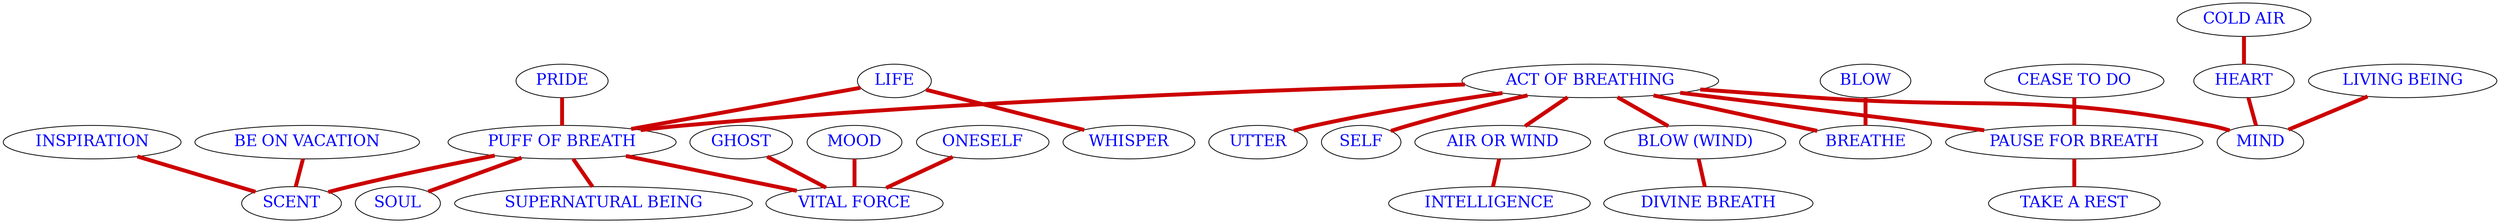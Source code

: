 digraph CausalGraph
{
  splines=true;
  node [fontcolor=blue, fontsize=20];
  "INSPIRATION" [pos="-2,0!"];
  "DIVINE BREATH" [pos="-2,5.7!"];
  "SCENT" [pos="1,1.7!"];
  "PUFF OF BREATH" [pos="4.5,1.6!"];
  "COLD AIR" [pos="15.5,4!"];
  "AIR OR WIND" [pos="3,3.2!"];
  "BLOW (WIND)" [pos="1,5!"];
  "BLOW" [pos="4.5,6.5!"];
  "WHISPER" [pos="14.5,2.2!"];
  "UTTER" [pos="0,6.5!"];
  "SUPERNATURAL BEING" [pos="3,-0.3!"];
  "GHOST" [pos="10,-0.2!"];
  "ACT OF BREATHING" [pos="7,3.2!"];
  "BREATHE" [pos="5.5,5.1!"];
  "PAUSE FOR BREATH" [pos="9.5,5.2!"];
  "TAKE A REST" [pos="12,6!"];
  "BE ON VACATION" [pos="-2,2.5!"];
  "CEASE TO DO" [pos="7.5,6.5!"];
  "PRIDE" [pos="7,-0.2!"];
  "SOUL" [pos="8,0.5!"];
  "LIFE" [pos="10.8,2.2!"];
  "LIVING BEING" [pos="14.5,5.2!"];
  "VITAL FORCE" [pos="11,1.2!"];
  "HEART" [pos="12.8,4!"];
  "MOOD" [pos="14,0!"];
  "INTELLIGENCE" [pos="-1.5,4!"];
  "MIND" [pos="10.8,4.2!"];
  "SELF" [pos="15,3!"];
  "ONESELF" [pos="15,1.2!"];
subgraph undirected
{
  edge [dir=none];
  "ACT OF BREATHING" -> "AIR OR WIND" [color="#cc0000ff",penwidth="5"];
  "ACT OF BREATHING" -> "BLOW (WIND)" [color="#cc0000ff",penwidth="5"];
  "ACT OF BREATHING" -> "BREATHE" [color="#cc0000ff",penwidth="5"];
  "ACT OF BREATHING" -> "MIND" [color="#cc0000ff",penwidth="5"];
  "ACT OF BREATHING" -> "PAUSE FOR BREATH" [color="#cc0000ff",penwidth="5"];
  "ACT OF BREATHING" -> "PUFF OF BREATH" [color="#cc0000ff",penwidth="5"];
  "ACT OF BREATHING" -> "SELF" [color="#cc0000ff",penwidth="5"];
  "ACT OF BREATHING" -> "UTTER" [color="#cc0000ff",penwidth="5"];
  "AIR OR WIND" -> "INTELLIGENCE" [color="#cc0000ff",penwidth="5"];
  "BE ON VACATION" -> "SCENT" [color="#cc0000ff",penwidth="5"];
  "BLOW" -> "BREATHE" [color="#cc0000ff",penwidth="5"];
  "BLOW (WIND)" -> "DIVINE BREATH" [color="#cc0000ff",penwidth="5"];
  "CEASE TO DO" -> "PAUSE FOR BREATH" [color="#cc0000ff",penwidth="5"];
  "COLD AIR" -> "HEART" [color="#cc0000ff",penwidth="5"];
  "GHOST" -> "VITAL FORCE" [color="#cc0000ff",penwidth="5"];
  "HEART" -> "MIND" [color="#cc0000ff",penwidth="5"];
  "INSPIRATION" -> "SCENT" [color="#cc0000ff",penwidth="5"];
  "LIFE" -> "PUFF OF BREATH" [color="#cc0000ff",penwidth="5"];
  "LIFE" -> "WHISPER" [color="#cc0000ff",penwidth="5"];
  "LIVING BEING" -> "MIND" [color="#cc0000ff",penwidth="5"];
  "MOOD" -> "VITAL FORCE" [color="#cc0000ff",penwidth="5"];
  "ONESELF" -> "VITAL FORCE" [color="#cc0000ff",penwidth="5"];
  "PAUSE FOR BREATH" -> "TAKE A REST" [color="#cc0000ff",penwidth="5"];
  "PRIDE" -> "PUFF OF BREATH" [color="#cc0000ff",penwidth="5"];
  "PUFF OF BREATH" -> "SCENT" [color="#cc0000ff",penwidth="5"];
  "PUFF OF BREATH" -> "SOUL" [color="#cc0000ff",penwidth="5"];
  "PUFF OF BREATH" -> "SUPERNATURAL BEING" [color="#cc0000ff",penwidth="5"];
  "PUFF OF BREATH" -> "VITAL FORCE" [color="#cc0000ff",penwidth="5"];
}
subgraph bidirected
{
  edge [dir=none];
}
subgraph directed
{
  edge [arrowsize=2];
}
subgraph directedPreset
{
  edge [arrowsize=2];
}
}
